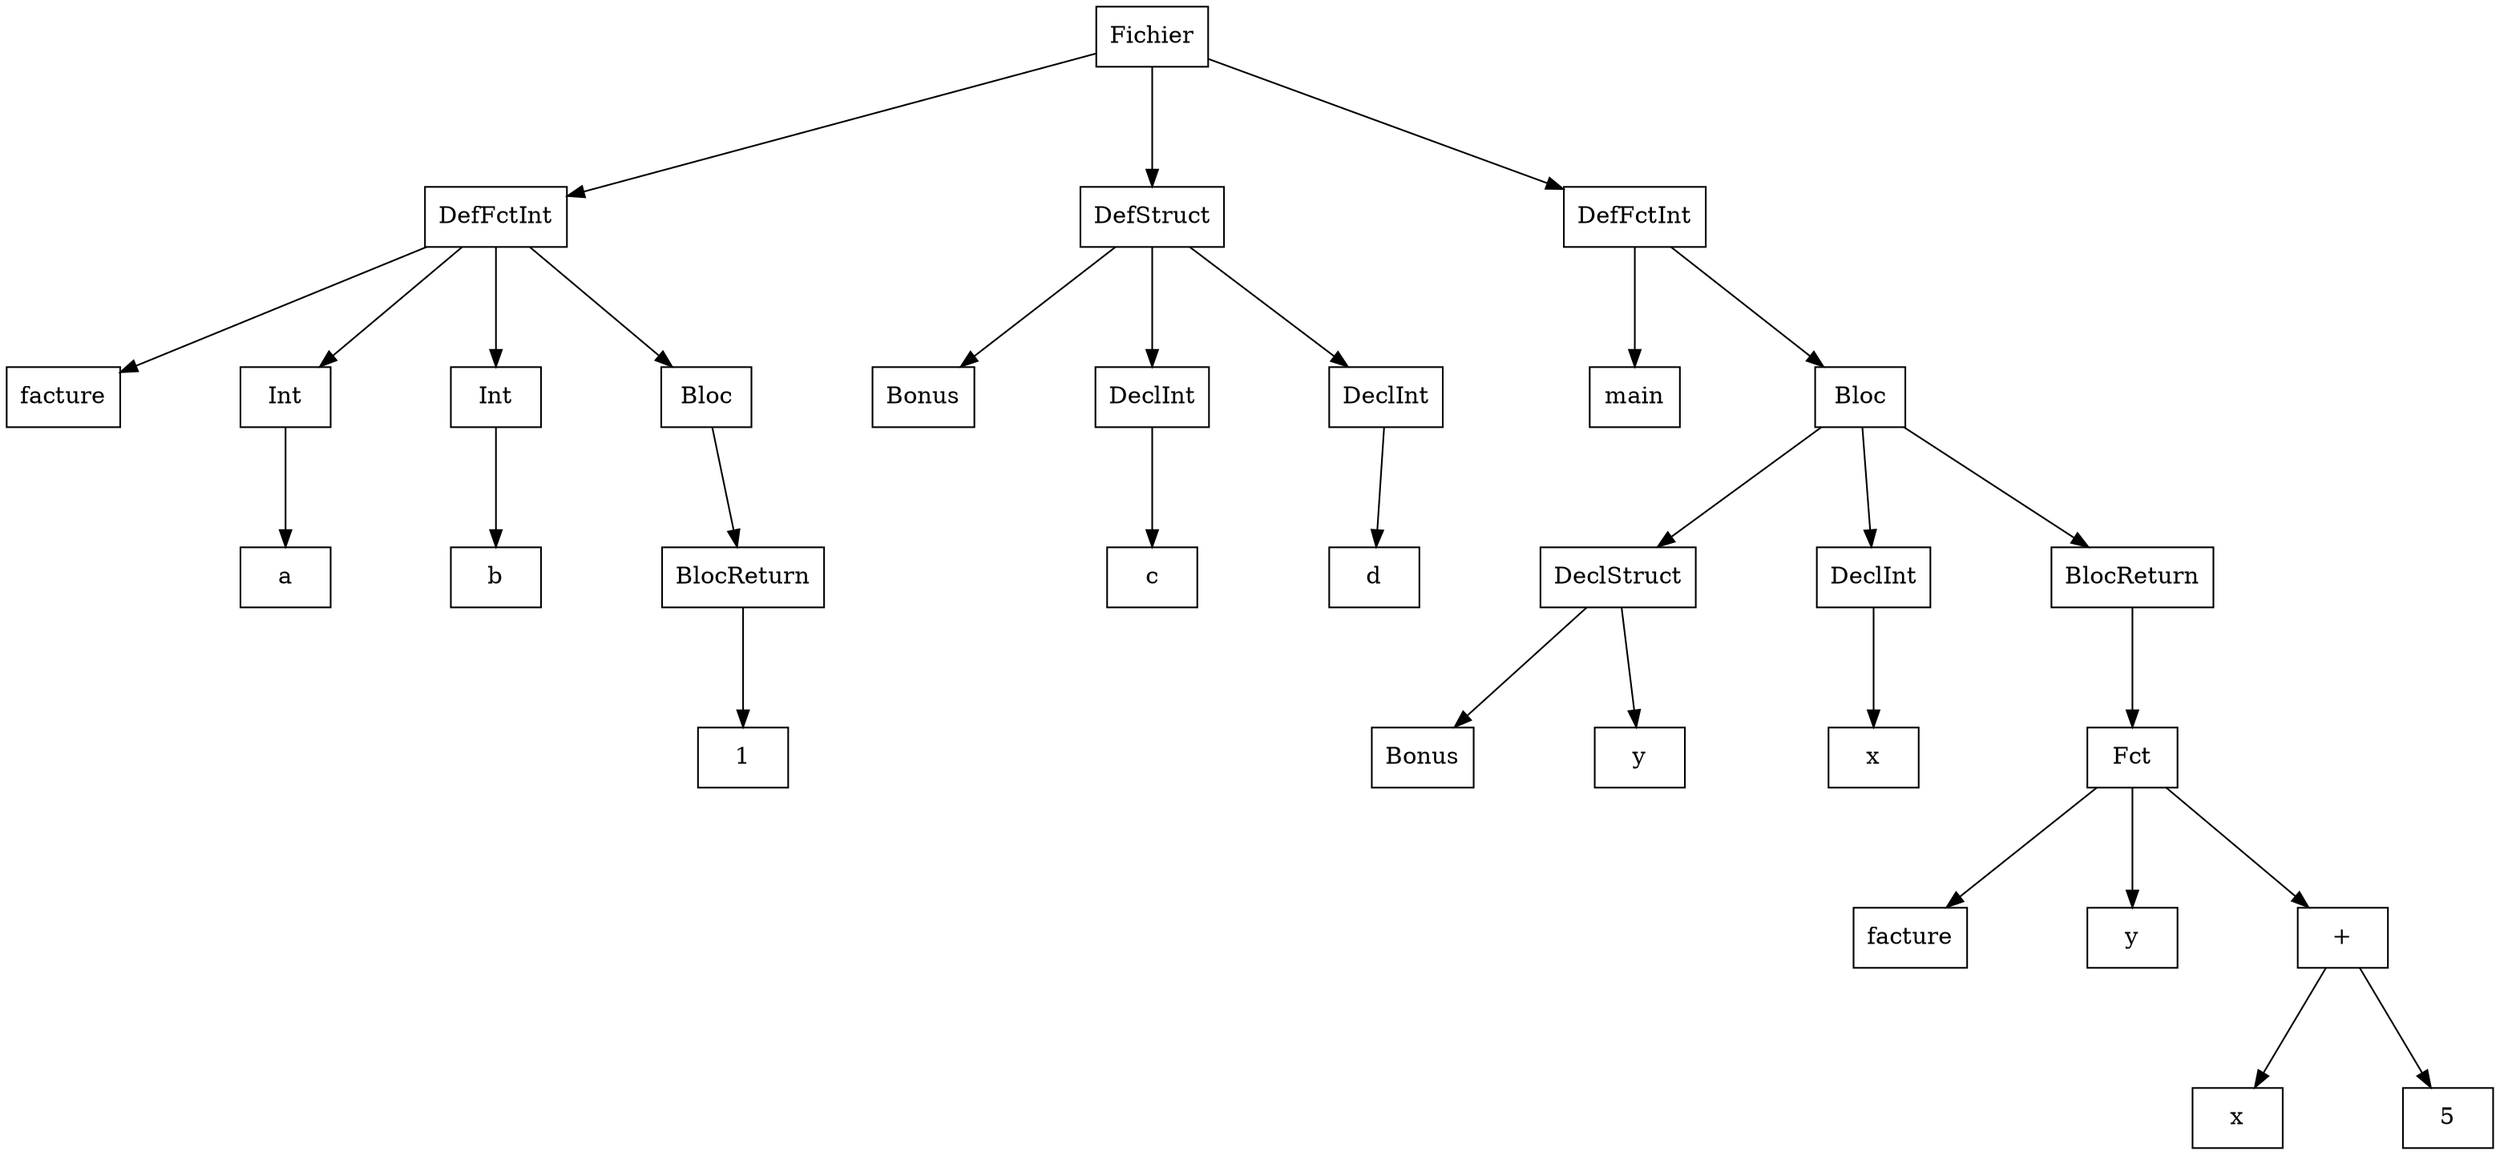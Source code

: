 digraph "ast"{

	nodesep=1;
	ranksep=1;

	N0 [label="Fichier", shape="box"];
	N1 [label="DefFctInt", shape="box"];
	N2 [label="facture", shape="box"];
	N3 [label="Int", shape="box"];
	N4 [label="a", shape="box"];
	N5 [label="Int", shape="box"];
	N6 [label="b", shape="box"];
	N7 [label="Bloc", shape="box"];
	N8 [label="BlocReturn", shape="box"];
	N9 [label="1", shape="box"];
	N10 [label="DefStruct", shape="box"];
	N11 [label="Bonus", shape="box"];
	N12 [label="DeclInt", shape="box"];
	N13 [label="c", shape="box"];
	N14 [label="DeclInt", shape="box"];
	N15 [label="d", shape="box"];
	N16 [label="DefFctInt", shape="box"];
	N17 [label="main", shape="box"];
	N18 [label="Bloc", shape="box"];
	N19 [label="DeclStruct", shape="box"];
	N20 [label="Bonus", shape="box"];
	N21 [label="y", shape="box"];
	N22 [label="DeclInt", shape="box"];
	N23 [label="x", shape="box"];
	N24 [label="BlocReturn", shape="box"];
	N25 [label="Fct", shape="box"];
	N26 [label="facture", shape="box"];
	N27 [label="y", shape="box"];
	N28 [label="+", shape="box"];
	N29 [label="x", shape="box"];
	N30 [label="5", shape="box"];

	N1 -> N2; 
	N3 -> N4; 
	N1 -> N3; 
	N5 -> N6; 
	N1 -> N5; 
	N8 -> N9; 
	N7 -> N8; 
	N1 -> N7; 
	N0 -> N1; 
	N10 -> N11; 
	N12 -> N13; 
	N10 -> N12; 
	N14 -> N15; 
	N10 -> N14; 
	N0 -> N10; 
	N16 -> N17; 
	N19 -> N20; 
	N19 -> N21; 
	N18 -> N19; 
	N22 -> N23; 
	N18 -> N22; 
	N25 -> N26; 
	N25 -> N27; 
	N28 -> N29; 
	N28 -> N30; 
	N25 -> N28; 
	N24 -> N25; 
	N18 -> N24; 
	N16 -> N18; 
	N0 -> N16; 
}
